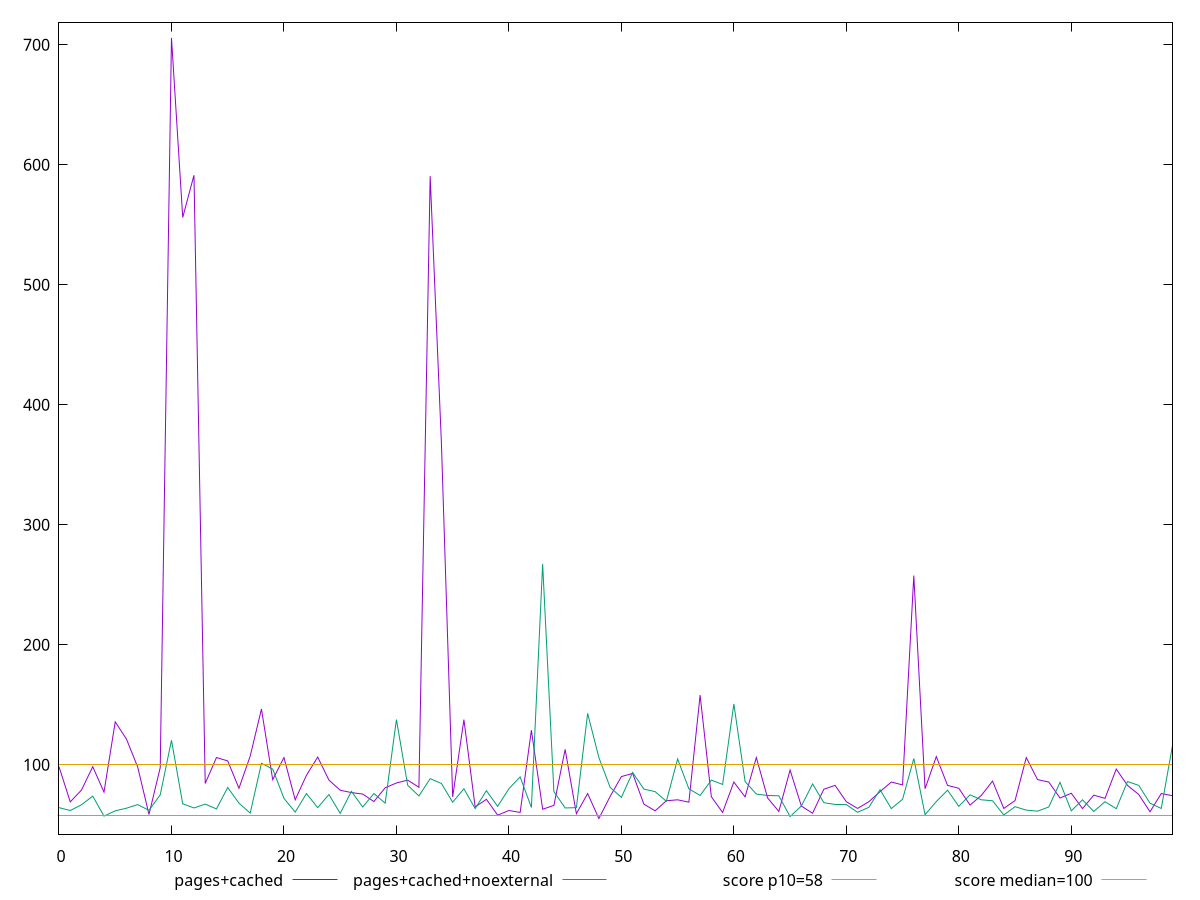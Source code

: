 reset

$pagesCached <<EOF
0 98.4
1 69.06666666666666
2 78.93333333333334
3 98.4
4 77.2
5 135.73333333333431
6 121.33333333333383
7 98.00000000000074
8 58.6
9 97.60000000000001
10 705.6
11 556
12 591.2
13 84.4
14 106
15 103.2
16 80.4
17 107.2
18 146.4
19 87.60000000000001
20 106.00000000000146
21 70.8
22 91.2
23 106.40000000000146
24 87.2
25 78.80000000000001
26 76.80000000000001
27 75.60000000000001
28 69.33333333333334
29 80.80000000000001
30 84.80000000000001
31 87.19999999999855
32 81.20000000000147
33 590.4
34 368
35 73.2
36 137.6
37 64.8
38 71.2
39 58
40 61.866666666666674
41 60.26666666666668
42 128.79999999999927
43 62.93333333333333
44 66.13333333333334
45 112.80000000000001
46 59.2
47 76
48 55.2
49 73.60000000000001
50 90.13333333333382
51 92.80000000000001
52 67.19999999999928
53 61.6
54 70
55 70.8
56 68.8
57 158
58 73.33333333333334
59 60.26666666666668
60 85.60000000000001
61 73.2
62 106
63 72.4
64 61.06666666666668
65 95.60000000000001
66 65.60000000000001
67 59.59999999999928
68 79.60000000000001
69 82.80000000000001
70 69.2
71 63.599999999998545
72 69.2
73 77.60000000000001
74 85.60000000000001
75 83.2
76 257.6
77 80
78 106.80000000000001
79 82.80000000000001
80 80.4
81 66.4
82 74.4
83 86.4
84 63.6
85 70.1333333333343
86 106
87 87.60000000000001
88 85.60000000000001
89 72.26666666666667
90 76.26666666666667
91 63.466666666666676
92 74.66666666666667
93 72
94 96.4
95 82.80000000000001
96 75.2
97 60.800000000000004
98 76
99 74.2
EOF

$pagesCachedNoexternal <<EOF
0 64.26666666666667
1 61.866666666666674
2 66.66666666666667
3 73.86666666666666
4 57.2
5 61.6
6 63.80000000000073
7 66.8
8 62
9 74.93333333333334
10 120.4
11 67.46666666666619
12 64
13 67.2
14 63.2
15 81.06666666666666
16 68.00000000000097
17 59.73333333333383
18 101.2
19 96.4
20 71.99999999999928
21 60.53333333333333
22 76
23 64.26666666666618
24 75.19999999999855
25 59.466666666666676
26 77.86666666666619
27 64.8
28 75.99999999999903
29 68.00000000000097
30 137.6
31 82.93333333333237
32 74
33 88.4
34 84.4
35 68.8
36 79.99999999999855
37 63.466666666666676
38 78.4
39 65.33333333333334
40 80
41 89.86666666666667
42 64.4
43 267.2
44 77.60000000000001
45 64
46 64.26666666666667
47 142.79999999999856
48 106
49 81.2
50 72.8
51 93.60000000000001
52 79.73333333333335
53 77.60000000000001
54 69.60000000000001
55 104.80000000000146
56 80
57 74.4
58 87.2
59 83.60000000000001
60 150.66666666666669
61 86.00000000000074
62 75.60000000000001
63 74.4
64 74.13333333333334
65 56.800000000000004
66 65.60000000000146
67 84
68 68.4
69 66.93333333333334
70 66.8
71 60.400000000000006
72 64.53333333333335
73 79.19999999999952
74 63.466666666666676
75 71.20000000000073
76 105.2
77 58.400000000000006
78 69.33333333333334
79 78.80000000000001
80 65.33333333333334
81 74.93333333333334
82 70.80000000000074
83 70
84 58.133333333333326
85 65.06666666666666
86 62.2
87 61.33333333333333
88 64.8
89 85.33333333333334
90 61.599999999999525
91 70.8
92 61.06666666666668
93 69.2
94 63.40000000000073
95 85.99999999999855
96 82.80000000000001
97 68
98 63.6
99 116
EOF

set key outside below
set xrange [0:99]
set yrange [42.19200000000001:718.6080000000001]
set trange [42.19200000000001:718.6080000000001]
set terminal svg size 640, 520 enhanced background rgb 'white'
set output "reprap/estimated-input-latency/comparison/line/1_vs_2.svg"

plot $pagesCached title "pages+cached" with line, \
     $pagesCachedNoexternal title "pages+cached+noexternal" with line, \
     58 title "score p10=58", \
     100 title "score median=100"

reset
